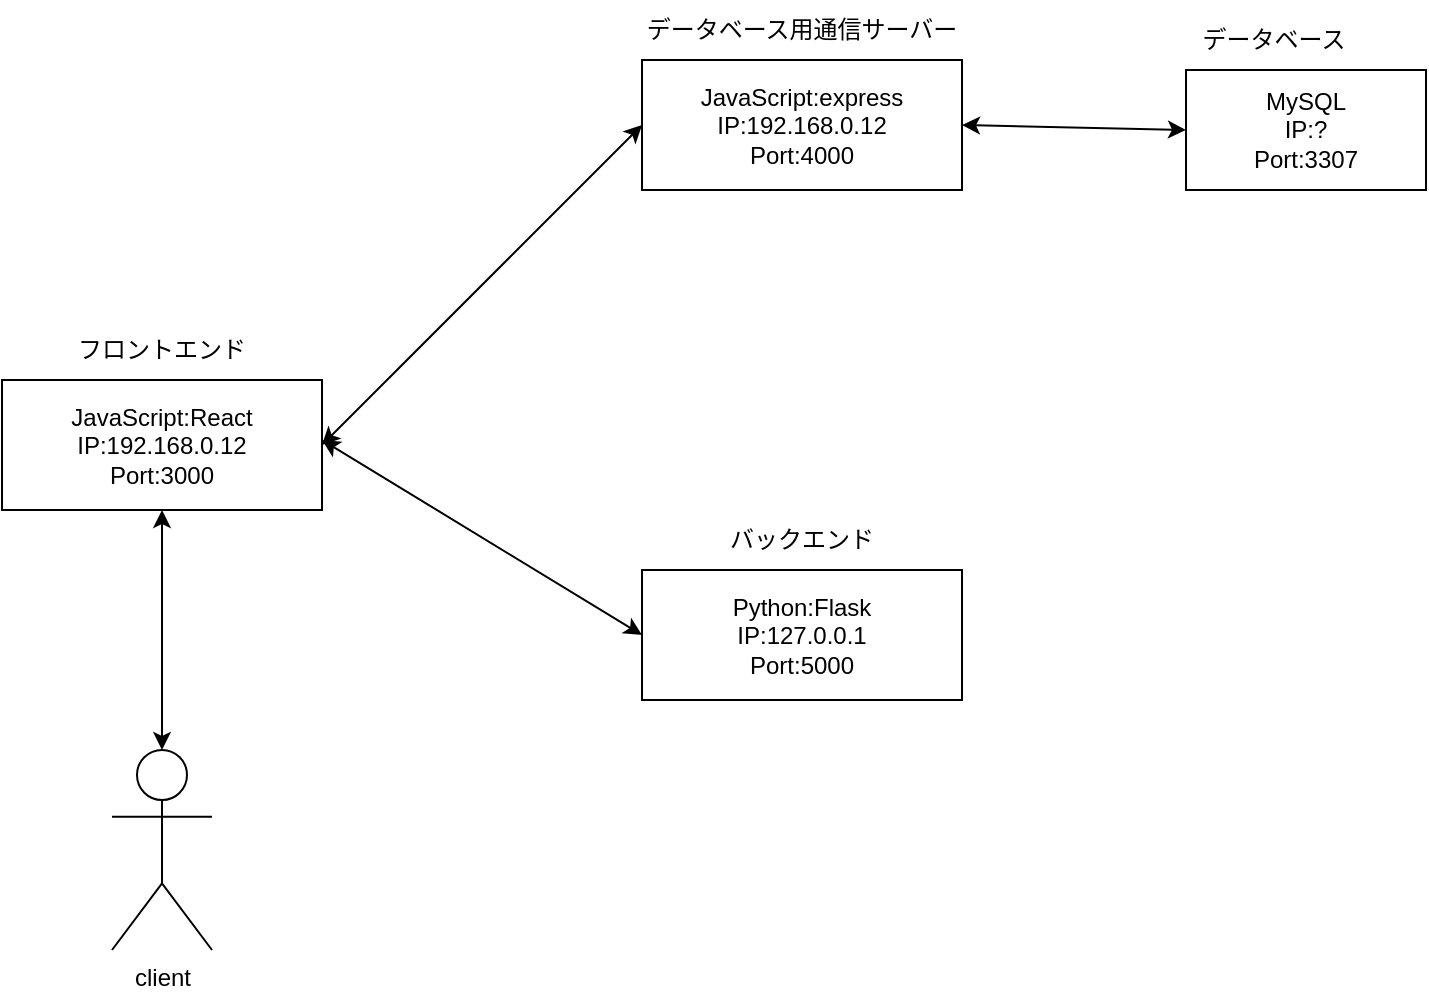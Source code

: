 <mxfile version="24.2.0" type="device">
  <diagram id="YkwvS8fJK93a4HRSjYrH" name="ページ1">
    <mxGraphModel dx="1452" dy="652" grid="1" gridSize="10" guides="1" tooltips="1" connect="1" arrows="1" fold="1" page="1" pageScale="1" pageWidth="827" pageHeight="1169" math="0" shadow="0">
      <root>
        <mxCell id="0" />
        <mxCell id="1" parent="0" />
        <mxCell id="n9v0E2HERlHshZRpmEzM-1" value="MySQL&lt;div&gt;IP:?&lt;/div&gt;&lt;div&gt;Port:3307&lt;/div&gt;" style="rounded=0;whiteSpace=wrap;html=1;" vertex="1" parent="1">
          <mxGeometry x="662" y="145" width="120" height="60" as="geometry" />
        </mxCell>
        <mxCell id="n9v0E2HERlHshZRpmEzM-2" value="データベース" style="text;html=1;align=center;verticalAlign=middle;whiteSpace=wrap;rounded=0;" vertex="1" parent="1">
          <mxGeometry x="662" y="115" width="88" height="30" as="geometry" />
        </mxCell>
        <mxCell id="n9v0E2HERlHshZRpmEzM-3" value="&lt;div&gt;JavaScript:express&lt;/div&gt;&lt;div&gt;IP:192.168.0.12&lt;/div&gt;&lt;div&gt;Port:4&lt;span style=&quot;background-color: initial;&quot;&gt;000&lt;/span&gt;&lt;/div&gt;" style="rounded=0;whiteSpace=wrap;html=1;" vertex="1" parent="1">
          <mxGeometry x="390" y="140" width="160" height="65" as="geometry" />
        </mxCell>
        <mxCell id="n9v0E2HERlHshZRpmEzM-4" value="データベース用通信サーバー" style="text;html=1;align=center;verticalAlign=middle;whiteSpace=wrap;rounded=0;" vertex="1" parent="1">
          <mxGeometry x="390" y="110" width="160" height="30" as="geometry" />
        </mxCell>
        <mxCell id="n9v0E2HERlHshZRpmEzM-7" value="" style="endArrow=classic;startArrow=classic;html=1;rounded=0;exitX=1;exitY=0.5;exitDx=0;exitDy=0;entryX=0;entryY=0.5;entryDx=0;entryDy=0;" edge="1" parent="1" source="n9v0E2HERlHshZRpmEzM-3" target="n9v0E2HERlHshZRpmEzM-1">
          <mxGeometry width="50" height="50" relative="1" as="geometry">
            <mxPoint x="570" y="275" as="sourcePoint" />
            <mxPoint x="620" y="225" as="targetPoint" />
          </mxGeometry>
        </mxCell>
        <mxCell id="n9v0E2HERlHshZRpmEzM-8" value="&lt;div&gt;JavaScript:React&lt;/div&gt;&lt;div&gt;IP:192.168.0.12&lt;/div&gt;&lt;div&gt;Port:3&lt;span style=&quot;background-color: initial;&quot;&gt;000&lt;/span&gt;&lt;/div&gt;" style="rounded=0;whiteSpace=wrap;html=1;" vertex="1" parent="1">
          <mxGeometry x="70" y="300" width="160" height="65" as="geometry" />
        </mxCell>
        <mxCell id="n9v0E2HERlHshZRpmEzM-9" value="フロントエンド" style="text;html=1;align=center;verticalAlign=middle;whiteSpace=wrap;rounded=0;" vertex="1" parent="1">
          <mxGeometry x="70" y="270" width="160" height="30" as="geometry" />
        </mxCell>
        <mxCell id="n9v0E2HERlHshZRpmEzM-10" value="" style="endArrow=classic;startArrow=classic;html=1;rounded=0;exitX=1;exitY=0.5;exitDx=0;exitDy=0;entryX=0;entryY=0.5;entryDx=0;entryDy=0;" edge="1" parent="1" source="n9v0E2HERlHshZRpmEzM-8" target="n9v0E2HERlHshZRpmEzM-3">
          <mxGeometry width="50" height="50" relative="1" as="geometry">
            <mxPoint x="560" y="183" as="sourcePoint" />
            <mxPoint x="672" y="185" as="targetPoint" />
          </mxGeometry>
        </mxCell>
        <mxCell id="n9v0E2HERlHshZRpmEzM-11" value="&lt;div&gt;Python:Flask&lt;/div&gt;&lt;div&gt;IP:127.0.0.1&lt;/div&gt;&lt;div&gt;Port:&lt;span style=&quot;background-color: initial;&quot;&gt;5000&lt;/span&gt;&lt;/div&gt;" style="rounded=0;whiteSpace=wrap;html=1;" vertex="1" parent="1">
          <mxGeometry x="390" y="395" width="160" height="65" as="geometry" />
        </mxCell>
        <mxCell id="n9v0E2HERlHshZRpmEzM-12" value="バックエンド" style="text;html=1;align=center;verticalAlign=middle;whiteSpace=wrap;rounded=0;" vertex="1" parent="1">
          <mxGeometry x="390" y="365" width="160" height="30" as="geometry" />
        </mxCell>
        <mxCell id="n9v0E2HERlHshZRpmEzM-13" value="" style="endArrow=classic;startArrow=classic;html=1;rounded=0;entryX=0;entryY=0.5;entryDx=0;entryDy=0;" edge="1" parent="1" target="n9v0E2HERlHshZRpmEzM-11">
          <mxGeometry width="50" height="50" relative="1" as="geometry">
            <mxPoint x="230" y="330" as="sourcePoint" />
            <mxPoint x="400" y="183" as="targetPoint" />
          </mxGeometry>
        </mxCell>
        <mxCell id="n9v0E2HERlHshZRpmEzM-14" value="client" style="shape=umlActor;verticalLabelPosition=bottom;verticalAlign=top;html=1;outlineConnect=0;" vertex="1" parent="1">
          <mxGeometry x="125" y="485" width="50" height="100" as="geometry" />
        </mxCell>
        <mxCell id="n9v0E2HERlHshZRpmEzM-15" value="" style="endArrow=classic;startArrow=classic;html=1;rounded=0;entryX=0.5;entryY=0;entryDx=0;entryDy=0;exitX=0.5;exitY=1;exitDx=0;exitDy=0;entryPerimeter=0;" edge="1" parent="1" source="n9v0E2HERlHshZRpmEzM-8" target="n9v0E2HERlHshZRpmEzM-14">
          <mxGeometry width="50" height="50" relative="1" as="geometry">
            <mxPoint x="240" y="340" as="sourcePoint" />
            <mxPoint x="400" y="438" as="targetPoint" />
          </mxGeometry>
        </mxCell>
      </root>
    </mxGraphModel>
  </diagram>
</mxfile>
